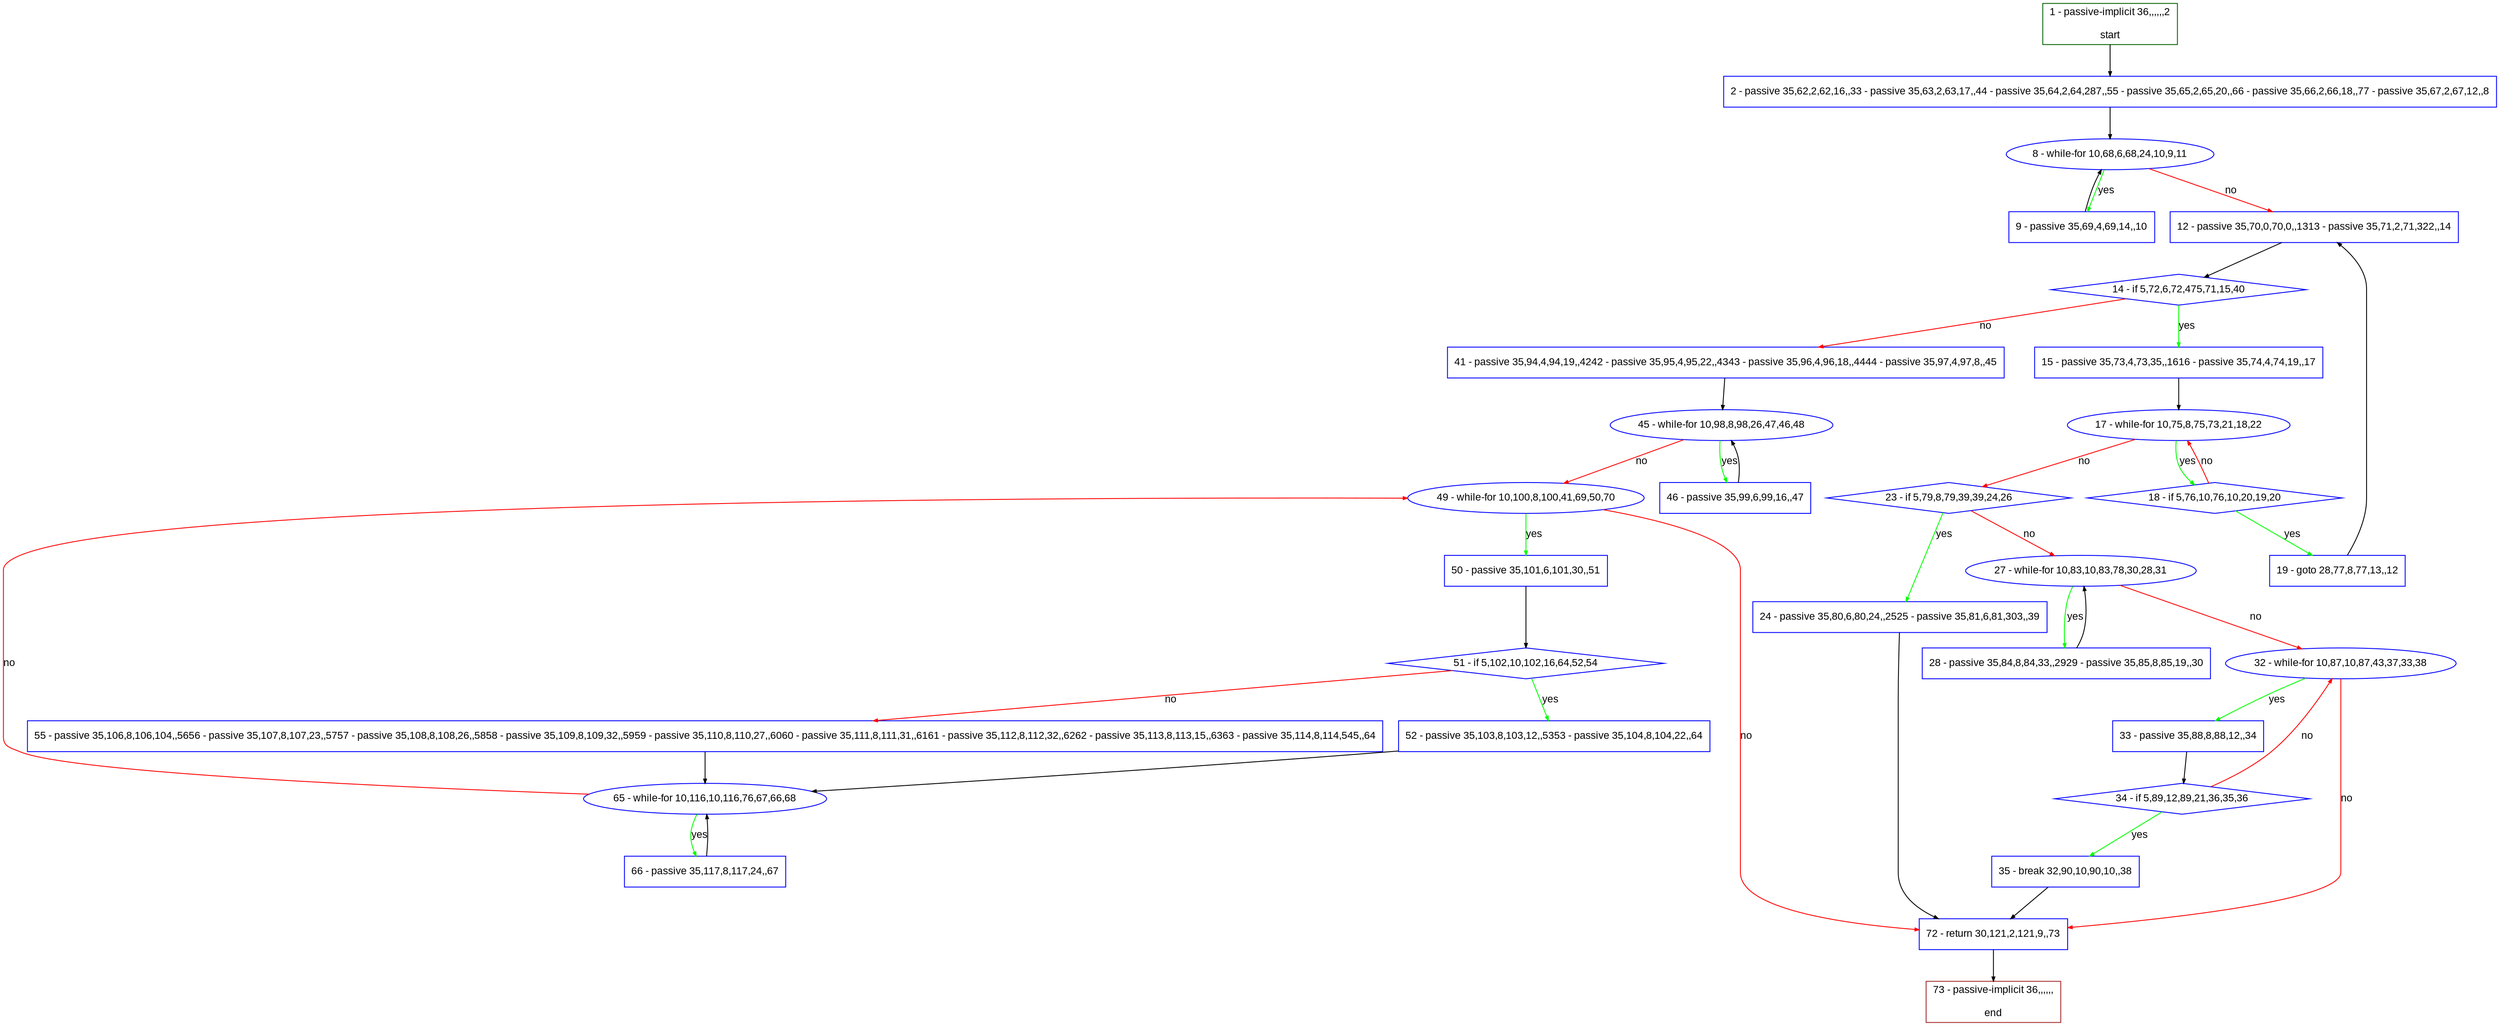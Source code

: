 digraph "" {
  graph [pack="true", label="", fontsize="12", packmode="clust", fontname="Arial", fillcolor="#FFFFCC", bgcolor="white", style="rounded,filled", compound="true"];
  node [node_initialized="no", label="", color="grey", fontsize="12", fillcolor="white", fontname="Arial", style="filled", shape="rectangle", compound="true", fixedsize="false"];
  edge [fontcolor="black", arrowhead="normal", arrowtail="none", arrowsize="0.5", ltail="", label="", color="black", fontsize="12", lhead="", fontname="Arial", dir="forward", compound="true"];
  __N1 [label="2 - passive 35,62,2,62,16,,33 - passive 35,63,2,63,17,,44 - passive 35,64,2,64,287,,55 - passive 35,65,2,65,20,,66 - passive 35,66,2,66,18,,77 - passive 35,67,2,67,12,,8", color="#0000ff", fillcolor="#ffffff", style="filled", shape="box"];
  __N2 [label="1 - passive-implicit 36,,,,,,2\n\nstart", color="#006400", fillcolor="#ffffff", style="filled", shape="box"];
  __N3 [label="8 - while-for 10,68,6,68,24,10,9,11", color="#0000ff", fillcolor="#ffffff", style="filled", shape="oval"];
  __N4 [label="9 - passive 35,69,4,69,14,,10", color="#0000ff", fillcolor="#ffffff", style="filled", shape="box"];
  __N5 [label="12 - passive 35,70,0,70,0,,1313 - passive 35,71,2,71,322,,14", color="#0000ff", fillcolor="#ffffff", style="filled", shape="box"];
  __N6 [label="14 - if 5,72,6,72,475,71,15,40", color="#0000ff", fillcolor="#ffffff", style="filled", shape="diamond"];
  __N7 [label="15 - passive 35,73,4,73,35,,1616 - passive 35,74,4,74,19,,17", color="#0000ff", fillcolor="#ffffff", style="filled", shape="box"];
  __N8 [label="41 - passive 35,94,4,94,19,,4242 - passive 35,95,4,95,22,,4343 - passive 35,96,4,96,18,,4444 - passive 35,97,4,97,8,,45", color="#0000ff", fillcolor="#ffffff", style="filled", shape="box"];
  __N9 [label="17 - while-for 10,75,8,75,73,21,18,22", color="#0000ff", fillcolor="#ffffff", style="filled", shape="oval"];
  __N10 [label="18 - if 5,76,10,76,10,20,19,20", color="#0000ff", fillcolor="#ffffff", style="filled", shape="diamond"];
  __N11 [label="23 - if 5,79,8,79,39,39,24,26", color="#0000ff", fillcolor="#ffffff", style="filled", shape="diamond"];
  __N12 [label="19 - goto 28,77,8,77,13,,12", color="#0000ff", fillcolor="#ffffff", style="filled", shape="box"];
  __N13 [label="24 - passive 35,80,6,80,24,,2525 - passive 35,81,6,81,303,,39", color="#0000ff", fillcolor="#ffffff", style="filled", shape="box"];
  __N14 [label="27 - while-for 10,83,10,83,78,30,28,31", color="#0000ff", fillcolor="#ffffff", style="filled", shape="oval"];
  __N15 [label="72 - return 30,121,2,121,9,,73", color="#0000ff", fillcolor="#ffffff", style="filled", shape="box"];
  __N16 [label="28 - passive 35,84,8,84,33,,2929 - passive 35,85,8,85,19,,30", color="#0000ff", fillcolor="#ffffff", style="filled", shape="box"];
  __N17 [label="32 - while-for 10,87,10,87,43,37,33,38", color="#0000ff", fillcolor="#ffffff", style="filled", shape="oval"];
  __N18 [label="33 - passive 35,88,8,88,12,,34", color="#0000ff", fillcolor="#ffffff", style="filled", shape="box"];
  __N19 [label="34 - if 5,89,12,89,21,36,35,36", color="#0000ff", fillcolor="#ffffff", style="filled", shape="diamond"];
  __N20 [label="35 - break 32,90,10,90,10,,38", color="#0000ff", fillcolor="#ffffff", style="filled", shape="box"];
  __N21 [label="45 - while-for 10,98,8,98,26,47,46,48", color="#0000ff", fillcolor="#ffffff", style="filled", shape="oval"];
  __N22 [label="46 - passive 35,99,6,99,16,,47", color="#0000ff", fillcolor="#ffffff", style="filled", shape="box"];
  __N23 [label="49 - while-for 10,100,8,100,41,69,50,70", color="#0000ff", fillcolor="#ffffff", style="filled", shape="oval"];
  __N24 [label="50 - passive 35,101,6,101,30,,51", color="#0000ff", fillcolor="#ffffff", style="filled", shape="box"];
  __N25 [label="51 - if 5,102,10,102,16,64,52,54", color="#0000ff", fillcolor="#ffffff", style="filled", shape="diamond"];
  __N26 [label="52 - passive 35,103,8,103,12,,5353 - passive 35,104,8,104,22,,64", color="#0000ff", fillcolor="#ffffff", style="filled", shape="box"];
  __N27 [label="55 - passive 35,106,8,106,104,,5656 - passive 35,107,8,107,23,,5757 - passive 35,108,8,108,26,,5858 - passive 35,109,8,109,32,,5959 - passive 35,110,8,110,27,,6060 - passive 35,111,8,111,31,,6161 - passive 35,112,8,112,32,,6262 - passive 35,113,8,113,15,,6363 - passive 35,114,8,114,545,,64", color="#0000ff", fillcolor="#ffffff", style="filled", shape="box"];
  __N28 [label="65 - while-for 10,116,10,116,76,67,66,68", color="#0000ff", fillcolor="#ffffff", style="filled", shape="oval"];
  __N29 [label="66 - passive 35,117,8,117,24,,67", color="#0000ff", fillcolor="#ffffff", style="filled", shape="box"];
  __N30 [label="73 - passive-implicit 36,,,,,,\n\nend", color="#a52a2a", fillcolor="#ffffff", style="filled", shape="box"];
  __N2 -> __N1 [arrowhead="normal", arrowtail="none", color="#000000", label="", dir="forward"];
  __N1 -> __N3 [arrowhead="normal", arrowtail="none", color="#000000", label="", dir="forward"];
  __N3 -> __N4 [arrowhead="normal", arrowtail="none", color="#00ff00", label="yes", dir="forward"];
  __N4 -> __N3 [arrowhead="normal", arrowtail="none", color="#000000", label="", dir="forward"];
  __N3 -> __N5 [arrowhead="normal", arrowtail="none", color="#ff0000", label="no", dir="forward"];
  __N5 -> __N6 [arrowhead="normal", arrowtail="none", color="#000000", label="", dir="forward"];
  __N6 -> __N7 [arrowhead="normal", arrowtail="none", color="#00ff00", label="yes", dir="forward"];
  __N6 -> __N8 [arrowhead="normal", arrowtail="none", color="#ff0000", label="no", dir="forward"];
  __N7 -> __N9 [arrowhead="normal", arrowtail="none", color="#000000", label="", dir="forward"];
  __N9 -> __N10 [arrowhead="normal", arrowtail="none", color="#00ff00", label="yes", dir="forward"];
  __N10 -> __N9 [arrowhead="normal", arrowtail="none", color="#ff0000", label="no", dir="forward"];
  __N9 -> __N11 [arrowhead="normal", arrowtail="none", color="#ff0000", label="no", dir="forward"];
  __N10 -> __N12 [arrowhead="normal", arrowtail="none", color="#00ff00", label="yes", dir="forward"];
  __N12 -> __N5 [arrowhead="normal", arrowtail="none", color="#000000", label="", dir="forward"];
  __N11 -> __N13 [arrowhead="normal", arrowtail="none", color="#00ff00", label="yes", dir="forward"];
  __N11 -> __N14 [arrowhead="normal", arrowtail="none", color="#ff0000", label="no", dir="forward"];
  __N13 -> __N15 [arrowhead="normal", arrowtail="none", color="#000000", label="", dir="forward"];
  __N14 -> __N16 [arrowhead="normal", arrowtail="none", color="#00ff00", label="yes", dir="forward"];
  __N16 -> __N14 [arrowhead="normal", arrowtail="none", color="#000000", label="", dir="forward"];
  __N14 -> __N17 [arrowhead="normal", arrowtail="none", color="#ff0000", label="no", dir="forward"];
  __N17 -> __N18 [arrowhead="normal", arrowtail="none", color="#00ff00", label="yes", dir="forward"];
  __N17 -> __N15 [arrowhead="normal", arrowtail="none", color="#ff0000", label="no", dir="forward"];
  __N18 -> __N19 [arrowhead="normal", arrowtail="none", color="#000000", label="", dir="forward"];
  __N19 -> __N17 [arrowhead="normal", arrowtail="none", color="#ff0000", label="no", dir="forward"];
  __N19 -> __N20 [arrowhead="normal", arrowtail="none", color="#00ff00", label="yes", dir="forward"];
  __N20 -> __N15 [arrowhead="normal", arrowtail="none", color="#000000", label="", dir="forward"];
  __N8 -> __N21 [arrowhead="normal", arrowtail="none", color="#000000", label="", dir="forward"];
  __N21 -> __N22 [arrowhead="normal", arrowtail="none", color="#00ff00", label="yes", dir="forward"];
  __N22 -> __N21 [arrowhead="normal", arrowtail="none", color="#000000", label="", dir="forward"];
  __N21 -> __N23 [arrowhead="normal", arrowtail="none", color="#ff0000", label="no", dir="forward"];
  __N23 -> __N24 [arrowhead="normal", arrowtail="none", color="#00ff00", label="yes", dir="forward"];
  __N23 -> __N15 [arrowhead="normal", arrowtail="none", color="#ff0000", label="no", dir="forward"];
  __N24 -> __N25 [arrowhead="normal", arrowtail="none", color="#000000", label="", dir="forward"];
  __N25 -> __N26 [arrowhead="normal", arrowtail="none", color="#00ff00", label="yes", dir="forward"];
  __N25 -> __N27 [arrowhead="normal", arrowtail="none", color="#ff0000", label="no", dir="forward"];
  __N26 -> __N28 [arrowhead="normal", arrowtail="none", color="#000000", label="", dir="forward"];
  __N27 -> __N28 [arrowhead="normal", arrowtail="none", color="#000000", label="", dir="forward"];
  __N28 -> __N23 [arrowhead="normal", arrowtail="none", color="#ff0000", label="no", dir="forward"];
  __N28 -> __N29 [arrowhead="normal", arrowtail="none", color="#00ff00", label="yes", dir="forward"];
  __N29 -> __N28 [arrowhead="normal", arrowtail="none", color="#000000", label="", dir="forward"];
  __N15 -> __N30 [arrowhead="normal", arrowtail="none", color="#000000", label="", dir="forward"];
}
